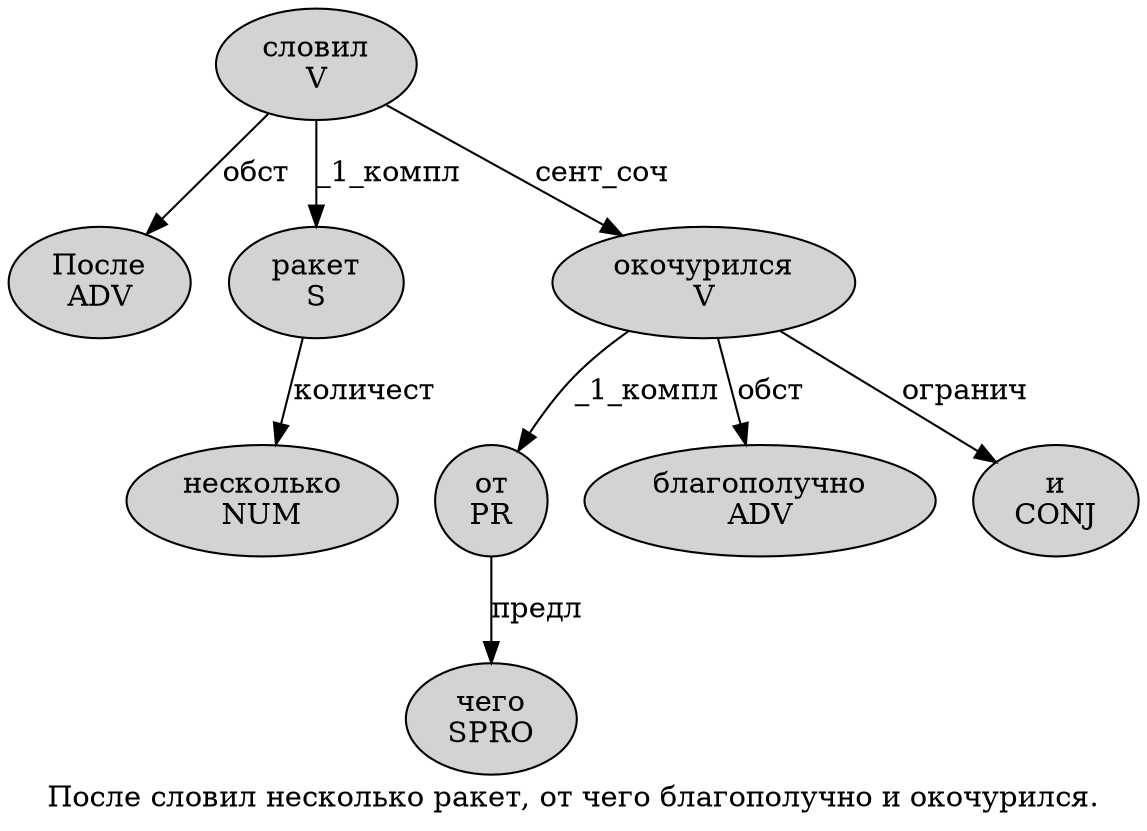 digraph SENTENCE_4932 {
	graph [label="После словил несколько ракет, от чего благополучно и окочурился."]
	node [style=filled]
		0 [label="После
ADV" color="" fillcolor=lightgray penwidth=1 shape=ellipse]
		1 [label="словил
V" color="" fillcolor=lightgray penwidth=1 shape=ellipse]
		2 [label="несколько
NUM" color="" fillcolor=lightgray penwidth=1 shape=ellipse]
		3 [label="ракет
S" color="" fillcolor=lightgray penwidth=1 shape=ellipse]
		5 [label="от
PR" color="" fillcolor=lightgray penwidth=1 shape=ellipse]
		6 [label="чего
SPRO" color="" fillcolor=lightgray penwidth=1 shape=ellipse]
		7 [label="благополучно
ADV" color="" fillcolor=lightgray penwidth=1 shape=ellipse]
		8 [label="и
CONJ" color="" fillcolor=lightgray penwidth=1 shape=ellipse]
		9 [label="окочурился
V" color="" fillcolor=lightgray penwidth=1 shape=ellipse]
			1 -> 0 [label="обст"]
			1 -> 3 [label="_1_компл"]
			1 -> 9 [label="сент_соч"]
			3 -> 2 [label="количест"]
			9 -> 5 [label="_1_компл"]
			9 -> 7 [label="обст"]
			9 -> 8 [label="огранич"]
			5 -> 6 [label="предл"]
}